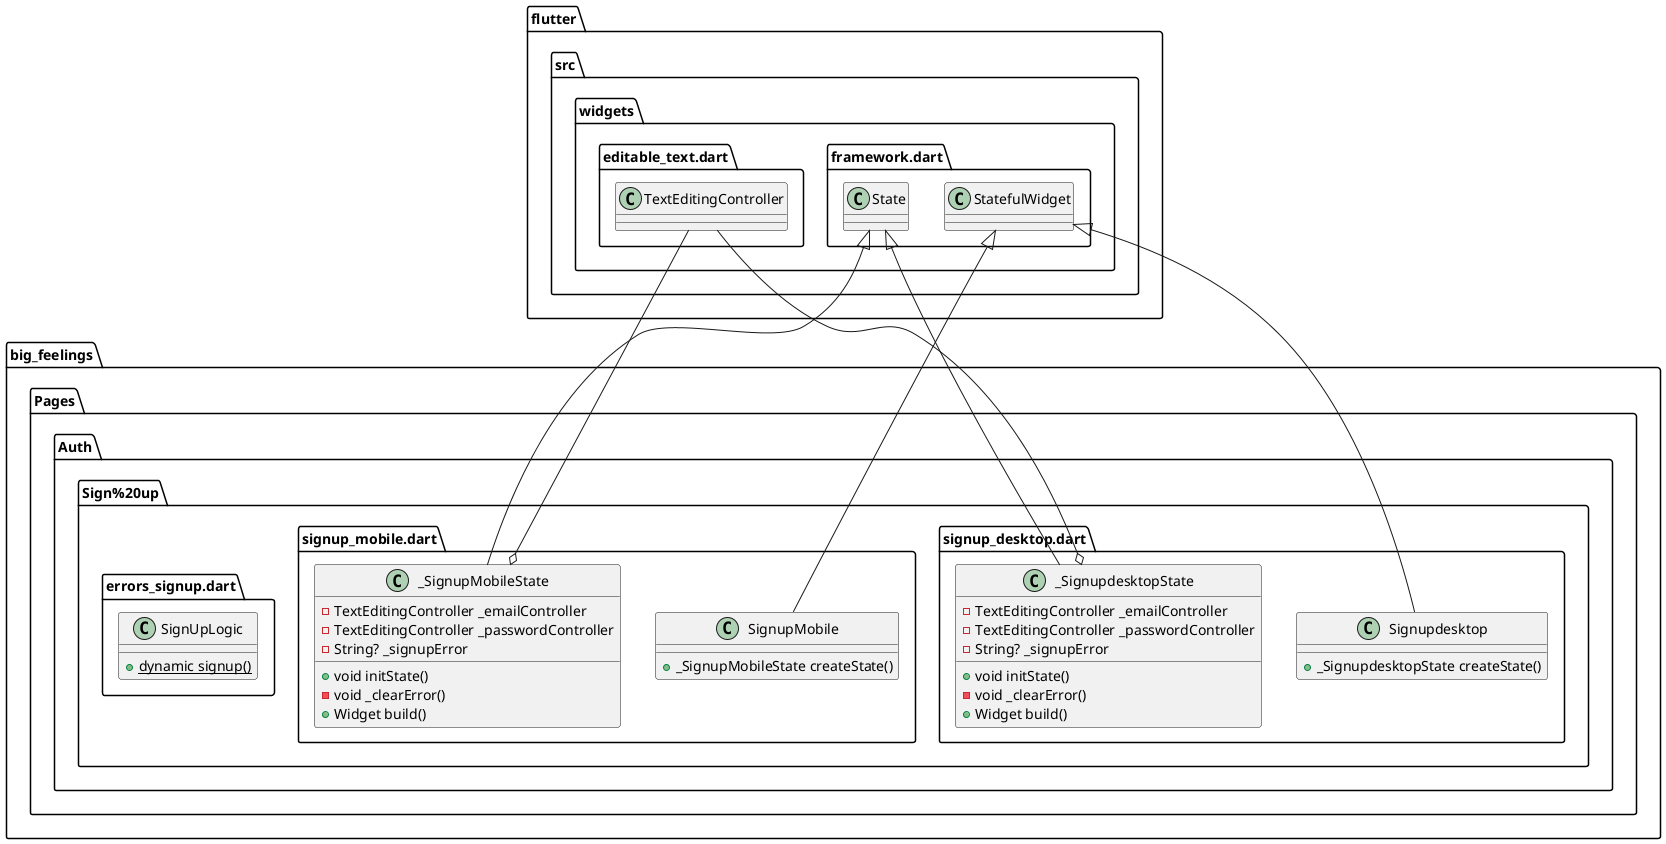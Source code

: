 @startuml UserRegistration
set namespaceSeparator ::

class "big_feelings::Pages::Auth::Sign%20up::signup_desktop.dart::Signupdesktop" {
  +_SignupdesktopState createState()
}
"flutter::src::widgets::framework.dart::StatefulWidget" <|-- "big_feelings::Pages::Auth::Sign%20up::signup_desktop.dart::Signupdesktop"

class "big_feelings::Pages::Auth::Sign%20up::signup_desktop.dart::_SignupdesktopState" {
  -TextEditingController _emailController
  -TextEditingController _passwordController
  -String? _signupError
  +void initState()
  -void _clearError()
  +Widget build()
}
"big_feelings::Pages::Auth::Sign%20up::signup_desktop.dart::_SignupdesktopState" o-- "flutter::src::widgets::editable_text.dart::TextEditingController"
"flutter::src::widgets::framework.dart::State" <|-- "big_feelings::Pages::Auth::Sign%20up::signup_desktop.dart::_SignupdesktopState"

class "big_feelings::Pages::Auth::Sign%20up::signup_mobile.dart::SignupMobile" {
  +_SignupMobileState createState()
}
"flutter::src::widgets::framework.dart::StatefulWidget" <|-- "big_feelings::Pages::Auth::Sign%20up::signup_mobile.dart::SignupMobile"

class "big_feelings::Pages::Auth::Sign%20up::signup_mobile.dart::_SignupMobileState" {
  -TextEditingController _emailController
  -TextEditingController _passwordController
  -String? _signupError
  +void initState()
  -void _clearError()
  +Widget build()
}
"big_feelings::Pages::Auth::Sign%20up::signup_mobile.dart::_SignupMobileState" o-- "flutter::src::widgets::editable_text.dart::TextEditingController"
"flutter::src::widgets::framework.dart::State" <|-- "big_feelings::Pages::Auth::Sign%20up::signup_mobile.dart::_SignupMobileState"

class "big_feelings::Pages::Auth::Sign%20up::errors_signup.dart::SignUpLogic" {
  {static} +dynamic signup()
}

@enduml
